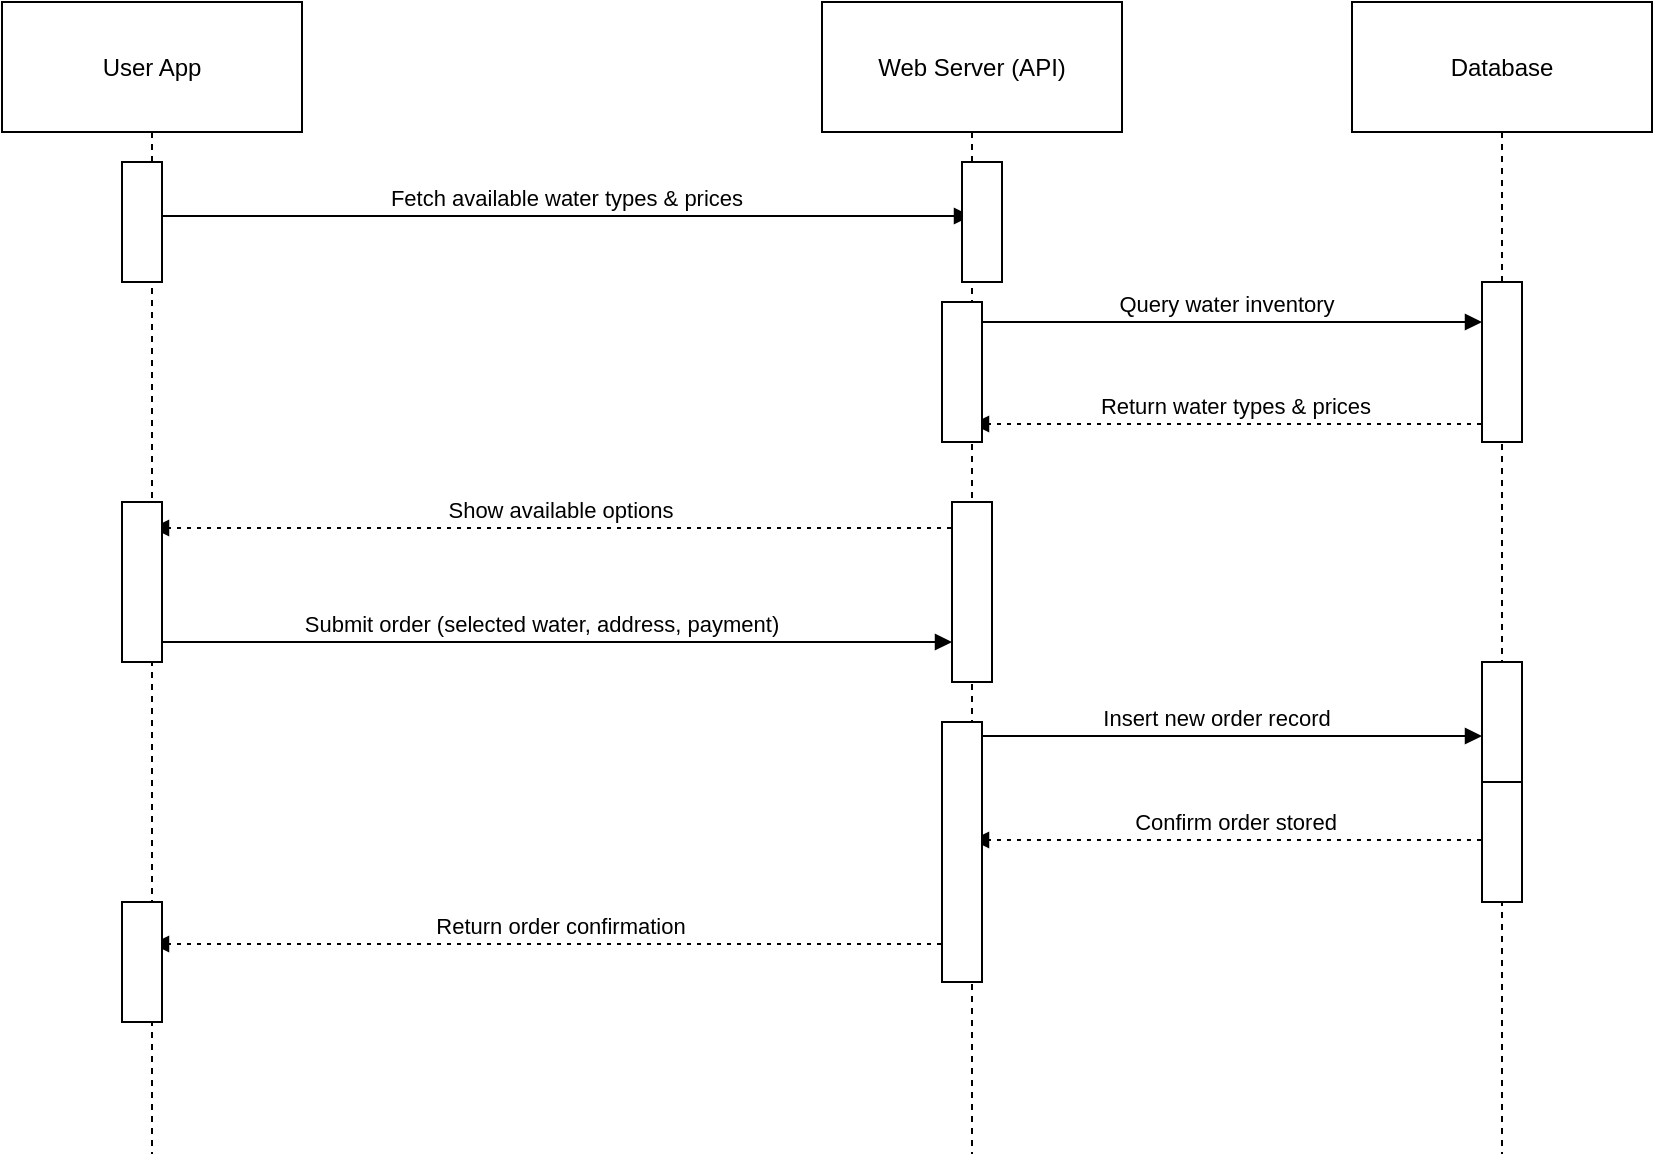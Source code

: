 <mxfile version="26.2.14">
  <diagram name="Page-1" id="c8OVjcv5ikNjX-SZGXFw">
    <mxGraphModel dx="1111" dy="473" grid="1" gridSize="10" guides="1" tooltips="1" connect="1" arrows="1" fold="1" page="1" pageScale="1" pageWidth="850" pageHeight="1100" math="0" shadow="0">
      <root>
        <mxCell id="0" />
        <mxCell id="1" parent="0" />
        <mxCell id="GFKcs7JpH4qhmw_J3yx--1" value="User App" style="shape=umlLifeline;perimeter=lifelinePerimeter;whiteSpace=wrap;container=1;dropTarget=0;collapsible=0;recursiveResize=0;outlineConnect=0;portConstraint=eastwest;newEdgeStyle={&quot;edgeStyle&quot;:&quot;elbowEdgeStyle&quot;,&quot;elbow&quot;:&quot;vertical&quot;,&quot;curved&quot;:0,&quot;rounded&quot;:0};size=65;" parent="1" vertex="1">
          <mxGeometry x="10" y="70" width="150" height="576" as="geometry" />
        </mxCell>
        <mxCell id="GFKcs7JpH4qhmw_J3yx--2" value="Web Server (API)" style="shape=umlLifeline;perimeter=lifelinePerimeter;whiteSpace=wrap;container=1;dropTarget=0;collapsible=0;recursiveResize=0;outlineConnect=0;portConstraint=eastwest;newEdgeStyle={&quot;edgeStyle&quot;:&quot;elbowEdgeStyle&quot;,&quot;elbow&quot;:&quot;vertical&quot;,&quot;curved&quot;:0,&quot;rounded&quot;:0};size=65;" parent="1" vertex="1">
          <mxGeometry x="420" y="70" width="150" height="576" as="geometry" />
        </mxCell>
        <mxCell id="GFKcs7JpH4qhmw_J3yx--3" value="Database" style="shape=umlLifeline;perimeter=lifelinePerimeter;whiteSpace=wrap;container=1;dropTarget=0;collapsible=0;recursiveResize=0;outlineConnect=0;portConstraint=eastwest;newEdgeStyle={&quot;edgeStyle&quot;:&quot;elbowEdgeStyle&quot;,&quot;elbow&quot;:&quot;vertical&quot;,&quot;curved&quot;:0,&quot;rounded&quot;:0};size=65;" parent="1" vertex="1">
          <mxGeometry x="685" y="70" width="150" height="576" as="geometry" />
        </mxCell>
        <mxCell id="GFKcs7JpH4qhmw_J3yx--4" value="Fetch available water types &amp; prices" style="verticalAlign=bottom;edgeStyle=elbowEdgeStyle;elbow=vertical;curved=0;rounded=0;endArrow=block;" parent="1" source="GFKcs7JpH4qhmw_J3yx--12" target="GFKcs7JpH4qhmw_J3yx--2" edge="1">
          <mxGeometry relative="1" as="geometry">
            <Array as="points">
              <mxPoint x="299" y="177" />
            </Array>
          </mxGeometry>
        </mxCell>
        <mxCell id="GFKcs7JpH4qhmw_J3yx--5" value="Query water inventory" style="verticalAlign=bottom;edgeStyle=elbowEdgeStyle;elbow=vertical;curved=0;rounded=0;endArrow=block;entryX=0;entryY=0.25;entryDx=0;entryDy=0;" parent="1" source="GFKcs7JpH4qhmw_J3yx--2" target="GFKcs7JpH4qhmw_J3yx--19" edge="1">
          <mxGeometry relative="1" as="geometry">
            <Array as="points">
              <mxPoint x="690" y="230" />
              <mxPoint x="740" y="210" />
            </Array>
          </mxGeometry>
        </mxCell>
        <mxCell id="GFKcs7JpH4qhmw_J3yx--6" value="Return water types &amp; prices" style="verticalAlign=bottom;edgeStyle=elbowEdgeStyle;elbow=vertical;curved=0;rounded=0;dashed=1;dashPattern=2 3;endArrow=block;" parent="1" source="GFKcs7JpH4qhmw_J3yx--3" target="GFKcs7JpH4qhmw_J3yx--2" edge="1">
          <mxGeometry relative="1" as="geometry">
            <Array as="points">
              <mxPoint x="639" y="281" />
            </Array>
          </mxGeometry>
        </mxCell>
        <mxCell id="GFKcs7JpH4qhmw_J3yx--7" value="Show available options" style="verticalAlign=bottom;edgeStyle=elbowEdgeStyle;elbow=vertical;curved=0;rounded=0;dashed=1;dashPattern=2 3;endArrow=block;" parent="1" source="GFKcs7JpH4qhmw_J3yx--2" target="GFKcs7JpH4qhmw_J3yx--1" edge="1">
          <mxGeometry relative="1" as="geometry">
            <Array as="points">
              <mxPoint x="302" y="333" />
            </Array>
          </mxGeometry>
        </mxCell>
        <mxCell id="GFKcs7JpH4qhmw_J3yx--8" value="Submit order (selected water, address, payment)" style="verticalAlign=bottom;edgeStyle=elbowEdgeStyle;elbow=vertical;curved=0;rounded=0;endArrow=block;" parent="1" edge="1">
          <mxGeometry relative="1" as="geometry">
            <Array as="points">
              <mxPoint x="289.5" y="390" />
            </Array>
            <mxPoint x="75" y="390" as="sourcePoint" />
            <mxPoint x="485" y="390" as="targetPoint" />
          </mxGeometry>
        </mxCell>
        <mxCell id="GFKcs7JpH4qhmw_J3yx--9" value="Insert new order record" style="verticalAlign=bottom;edgeStyle=elbowEdgeStyle;elbow=vertical;curved=0;rounded=0;endArrow=block;" parent="1" edge="1">
          <mxGeometry relative="1" as="geometry">
            <Array as="points">
              <mxPoint x="626.5" y="437" />
            </Array>
            <mxPoint x="485" y="437" as="sourcePoint" />
            <mxPoint x="750" y="437" as="targetPoint" />
          </mxGeometry>
        </mxCell>
        <mxCell id="GFKcs7JpH4qhmw_J3yx--10" value="Confirm order stored" style="verticalAlign=bottom;edgeStyle=elbowEdgeStyle;elbow=vertical;curved=0;rounded=0;dashed=1;dashPattern=2 3;endArrow=block;" parent="1" source="GFKcs7JpH4qhmw_J3yx--3" target="GFKcs7JpH4qhmw_J3yx--2" edge="1">
          <mxGeometry relative="1" as="geometry">
            <Array as="points">
              <mxPoint x="639" y="489" />
            </Array>
          </mxGeometry>
        </mxCell>
        <mxCell id="GFKcs7JpH4qhmw_J3yx--11" value="Return order confirmation" style="verticalAlign=bottom;edgeStyle=elbowEdgeStyle;elbow=vertical;curved=0;rounded=0;dashed=1;dashPattern=2 3;endArrow=block;" parent="1" source="GFKcs7JpH4qhmw_J3yx--2" target="GFKcs7JpH4qhmw_J3yx--1" edge="1">
          <mxGeometry relative="1" as="geometry">
            <Array as="points">
              <mxPoint x="302" y="541" />
            </Array>
          </mxGeometry>
        </mxCell>
        <mxCell id="GFKcs7JpH4qhmw_J3yx--13" value="" style="verticalAlign=bottom;edgeStyle=elbowEdgeStyle;elbow=vertical;curved=0;rounded=0;endArrow=block;" parent="1" source="GFKcs7JpH4qhmw_J3yx--1" target="GFKcs7JpH4qhmw_J3yx--12" edge="1">
          <mxGeometry relative="1" as="geometry">
            <Array as="points" />
            <mxPoint x="85" y="177" as="sourcePoint" />
            <mxPoint x="495" y="177" as="targetPoint" />
          </mxGeometry>
        </mxCell>
        <mxCell id="GFKcs7JpH4qhmw_J3yx--12" value="" style="rounded=0;whiteSpace=wrap;html=1;" parent="1" vertex="1">
          <mxGeometry x="70" y="150" width="20" height="60" as="geometry" />
        </mxCell>
        <mxCell id="GFKcs7JpH4qhmw_J3yx--14" value="" style="rounded=0;whiteSpace=wrap;html=1;" parent="1" vertex="1">
          <mxGeometry x="70" y="320" width="20" height="80" as="geometry" />
        </mxCell>
        <mxCell id="GFKcs7JpH4qhmw_J3yx--15" value="" style="rounded=0;whiteSpace=wrap;html=1;" parent="1" vertex="1">
          <mxGeometry x="70" y="520" width="20" height="60" as="geometry" />
        </mxCell>
        <mxCell id="GFKcs7JpH4qhmw_J3yx--16" value="" style="rounded=0;whiteSpace=wrap;html=1;" parent="1" vertex="1">
          <mxGeometry x="480" y="430" width="20" height="130" as="geometry" />
        </mxCell>
        <mxCell id="GFKcs7JpH4qhmw_J3yx--18" value="" style="rounded=0;whiteSpace=wrap;html=1;" parent="1" vertex="1">
          <mxGeometry x="485" y="320" width="20" height="90" as="geometry" />
        </mxCell>
        <mxCell id="GFKcs7JpH4qhmw_J3yx--19" value="" style="rounded=0;whiteSpace=wrap;html=1;" parent="1" vertex="1">
          <mxGeometry x="750" y="210" width="20" height="80" as="geometry" />
        </mxCell>
        <mxCell id="GFKcs7JpH4qhmw_J3yx--20" value="" style="rounded=0;whiteSpace=wrap;html=1;" parent="1" vertex="1">
          <mxGeometry x="480" y="220" width="20" height="70" as="geometry" />
        </mxCell>
        <mxCell id="GFKcs7JpH4qhmw_J3yx--21" value="" style="rounded=0;whiteSpace=wrap;html=1;" parent="1" vertex="1">
          <mxGeometry x="490" y="150" width="20" height="60" as="geometry" />
        </mxCell>
        <mxCell id="GFKcs7JpH4qhmw_J3yx--23" value="" style="rounded=0;whiteSpace=wrap;html=1;" parent="1" vertex="1">
          <mxGeometry x="750" y="460" width="20" height="60" as="geometry" />
        </mxCell>
        <mxCell id="GFKcs7JpH4qhmw_J3yx--24" value="" style="rounded=0;whiteSpace=wrap;html=1;" parent="1" vertex="1">
          <mxGeometry x="750" y="400" width="20" height="60" as="geometry" />
        </mxCell>
      </root>
    </mxGraphModel>
  </diagram>
</mxfile>
